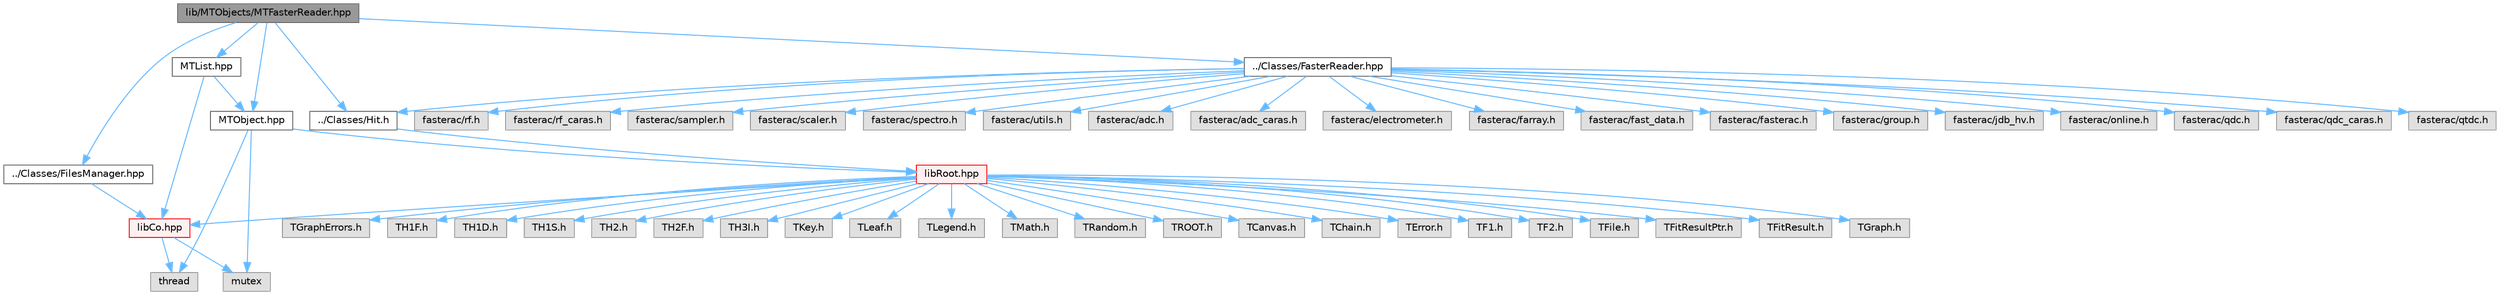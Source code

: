 digraph "lib/MTObjects/MTFasterReader.hpp"
{
 // LATEX_PDF_SIZE
  bgcolor="transparent";
  edge [fontname=Helvetica,fontsize=10,labelfontname=Helvetica,labelfontsize=10];
  node [fontname=Helvetica,fontsize=10,shape=box,height=0.2,width=0.4];
  Node1 [id="Node000001",label="lib/MTObjects/MTFasterReader.hpp",height=0.2,width=0.4,color="gray40", fillcolor="grey60", style="filled", fontcolor="black",tooltip=" "];
  Node1 -> Node2 [id="edge1_Node000001_Node000002",color="steelblue1",style="solid",tooltip=" "];
  Node2 [id="Node000002",label="../Classes/Hit.h",height=0.2,width=0.4,color="grey40", fillcolor="white", style="filled",URL="$_hit_8h.html",tooltip=" "];
  Node2 -> Node3 [id="edge2_Node000002_Node000003",color="steelblue1",style="solid",tooltip=" "];
  Node3 [id="Node000003",label="libRoot.hpp",height=0.2,width=0.4,color="red", fillcolor="#FFF0F0", style="filled",URL="$lib_root_8hpp.html",tooltip=" "];
  Node3 -> Node4 [id="edge3_Node000003_Node000004",color="steelblue1",style="solid",tooltip=" "];
  Node4 [id="Node000004",label="libCo.hpp",height=0.2,width=0.4,color="red", fillcolor="#FFF0F0", style="filled",URL="$lib_co_8hpp.html",tooltip=" "];
  Node4 -> Node13 [id="edge4_Node000004_Node000013",color="steelblue1",style="solid",tooltip=" "];
  Node13 [id="Node000013",label="mutex",height=0.2,width=0.4,color="grey60", fillcolor="#E0E0E0", style="filled",tooltip=" "];
  Node4 -> Node18 [id="edge5_Node000004_Node000018",color="steelblue1",style="solid",tooltip=" "];
  Node18 [id="Node000018",label="thread",height=0.2,width=0.4,color="grey60", fillcolor="#E0E0E0", style="filled",tooltip=" "];
  Node3 -> Node31 [id="edge6_Node000003_Node000031",color="steelblue1",style="solid",tooltip=" "];
  Node31 [id="Node000031",label="TCanvas.h",height=0.2,width=0.4,color="grey60", fillcolor="#E0E0E0", style="filled",tooltip=" "];
  Node3 -> Node32 [id="edge7_Node000003_Node000032",color="steelblue1",style="solid",tooltip=" "];
  Node32 [id="Node000032",label="TChain.h",height=0.2,width=0.4,color="grey60", fillcolor="#E0E0E0", style="filled",tooltip=" "];
  Node3 -> Node33 [id="edge8_Node000003_Node000033",color="steelblue1",style="solid",tooltip=" "];
  Node33 [id="Node000033",label="TError.h",height=0.2,width=0.4,color="grey60", fillcolor="#E0E0E0", style="filled",tooltip=" "];
  Node3 -> Node34 [id="edge9_Node000003_Node000034",color="steelblue1",style="solid",tooltip=" "];
  Node34 [id="Node000034",label="TF1.h",height=0.2,width=0.4,color="grey60", fillcolor="#E0E0E0", style="filled",tooltip=" "];
  Node3 -> Node35 [id="edge10_Node000003_Node000035",color="steelblue1",style="solid",tooltip=" "];
  Node35 [id="Node000035",label="TF2.h",height=0.2,width=0.4,color="grey60", fillcolor="#E0E0E0", style="filled",tooltip=" "];
  Node3 -> Node36 [id="edge11_Node000003_Node000036",color="steelblue1",style="solid",tooltip=" "];
  Node36 [id="Node000036",label="TFile.h",height=0.2,width=0.4,color="grey60", fillcolor="#E0E0E0", style="filled",tooltip=" "];
  Node3 -> Node37 [id="edge12_Node000003_Node000037",color="steelblue1",style="solid",tooltip=" "];
  Node37 [id="Node000037",label="TFitResultPtr.h",height=0.2,width=0.4,color="grey60", fillcolor="#E0E0E0", style="filled",tooltip=" "];
  Node3 -> Node38 [id="edge13_Node000003_Node000038",color="steelblue1",style="solid",tooltip=" "];
  Node38 [id="Node000038",label="TFitResult.h",height=0.2,width=0.4,color="grey60", fillcolor="#E0E0E0", style="filled",tooltip=" "];
  Node3 -> Node39 [id="edge14_Node000003_Node000039",color="steelblue1",style="solid",tooltip=" "];
  Node39 [id="Node000039",label="TGraph.h",height=0.2,width=0.4,color="grey60", fillcolor="#E0E0E0", style="filled",tooltip=" "];
  Node3 -> Node40 [id="edge15_Node000003_Node000040",color="steelblue1",style="solid",tooltip=" "];
  Node40 [id="Node000040",label="TGraphErrors.h",height=0.2,width=0.4,color="grey60", fillcolor="#E0E0E0", style="filled",tooltip=" "];
  Node3 -> Node41 [id="edge16_Node000003_Node000041",color="steelblue1",style="solid",tooltip=" "];
  Node41 [id="Node000041",label="TH1F.h",height=0.2,width=0.4,color="grey60", fillcolor="#E0E0E0", style="filled",tooltip=" "];
  Node3 -> Node42 [id="edge17_Node000003_Node000042",color="steelblue1",style="solid",tooltip=" "];
  Node42 [id="Node000042",label="TH1D.h",height=0.2,width=0.4,color="grey60", fillcolor="#E0E0E0", style="filled",tooltip=" "];
  Node3 -> Node43 [id="edge18_Node000003_Node000043",color="steelblue1",style="solid",tooltip=" "];
  Node43 [id="Node000043",label="TH1S.h",height=0.2,width=0.4,color="grey60", fillcolor="#E0E0E0", style="filled",tooltip=" "];
  Node3 -> Node44 [id="edge19_Node000003_Node000044",color="steelblue1",style="solid",tooltip=" "];
  Node44 [id="Node000044",label="TH2.h",height=0.2,width=0.4,color="grey60", fillcolor="#E0E0E0", style="filled",tooltip=" "];
  Node3 -> Node45 [id="edge20_Node000003_Node000045",color="steelblue1",style="solid",tooltip=" "];
  Node45 [id="Node000045",label="TH2F.h",height=0.2,width=0.4,color="grey60", fillcolor="#E0E0E0", style="filled",tooltip=" "];
  Node3 -> Node46 [id="edge21_Node000003_Node000046",color="steelblue1",style="solid",tooltip=" "];
  Node46 [id="Node000046",label="TH3I.h",height=0.2,width=0.4,color="grey60", fillcolor="#E0E0E0", style="filled",tooltip=" "];
  Node3 -> Node47 [id="edge22_Node000003_Node000047",color="steelblue1",style="solid",tooltip=" "];
  Node47 [id="Node000047",label="TKey.h",height=0.2,width=0.4,color="grey60", fillcolor="#E0E0E0", style="filled",tooltip=" "];
  Node3 -> Node48 [id="edge23_Node000003_Node000048",color="steelblue1",style="solid",tooltip=" "];
  Node48 [id="Node000048",label="TLeaf.h",height=0.2,width=0.4,color="grey60", fillcolor="#E0E0E0", style="filled",tooltip=" "];
  Node3 -> Node49 [id="edge24_Node000003_Node000049",color="steelblue1",style="solid",tooltip=" "];
  Node49 [id="Node000049",label="TLegend.h",height=0.2,width=0.4,color="grey60", fillcolor="#E0E0E0", style="filled",tooltip=" "];
  Node3 -> Node50 [id="edge25_Node000003_Node000050",color="steelblue1",style="solid",tooltip=" "];
  Node50 [id="Node000050",label="TMath.h",height=0.2,width=0.4,color="grey60", fillcolor="#E0E0E0", style="filled",tooltip=" "];
  Node3 -> Node51 [id="edge26_Node000003_Node000051",color="steelblue1",style="solid",tooltip=" "];
  Node51 [id="Node000051",label="TRandom.h",height=0.2,width=0.4,color="grey60", fillcolor="#E0E0E0", style="filled",tooltip=" "];
  Node3 -> Node52 [id="edge27_Node000003_Node000052",color="steelblue1",style="solid",tooltip=" "];
  Node52 [id="Node000052",label="TROOT.h",height=0.2,width=0.4,color="grey60", fillcolor="#E0E0E0", style="filled",tooltip=" "];
  Node1 -> Node60 [id="edge28_Node000001_Node000060",color="steelblue1",style="solid",tooltip=" "];
  Node60 [id="Node000060",label="../Classes/FasterReader.hpp",height=0.2,width=0.4,color="grey40", fillcolor="white", style="filled",URL="$_faster_reader_8hpp.html",tooltip=" "];
  Node60 -> Node2 [id="edge29_Node000060_Node000002",color="steelblue1",style="solid",tooltip=" "];
  Node60 -> Node61 [id="edge30_Node000060_Node000061",color="steelblue1",style="solid",tooltip=" "];
  Node61 [id="Node000061",label="fasterac/adc.h",height=0.2,width=0.4,color="grey60", fillcolor="#E0E0E0", style="filled",tooltip=" "];
  Node60 -> Node62 [id="edge31_Node000060_Node000062",color="steelblue1",style="solid",tooltip=" "];
  Node62 [id="Node000062",label="fasterac/adc_caras.h",height=0.2,width=0.4,color="grey60", fillcolor="#E0E0E0", style="filled",tooltip=" "];
  Node60 -> Node63 [id="edge32_Node000060_Node000063",color="steelblue1",style="solid",tooltip=" "];
  Node63 [id="Node000063",label="fasterac/electrometer.h",height=0.2,width=0.4,color="grey60", fillcolor="#E0E0E0", style="filled",tooltip=" "];
  Node60 -> Node64 [id="edge33_Node000060_Node000064",color="steelblue1",style="solid",tooltip=" "];
  Node64 [id="Node000064",label="fasterac/farray.h",height=0.2,width=0.4,color="grey60", fillcolor="#E0E0E0", style="filled",tooltip=" "];
  Node60 -> Node65 [id="edge34_Node000060_Node000065",color="steelblue1",style="solid",tooltip=" "];
  Node65 [id="Node000065",label="fasterac/fast_data.h",height=0.2,width=0.4,color="grey60", fillcolor="#E0E0E0", style="filled",tooltip=" "];
  Node60 -> Node66 [id="edge35_Node000060_Node000066",color="steelblue1",style="solid",tooltip=" "];
  Node66 [id="Node000066",label="fasterac/fasterac.h",height=0.2,width=0.4,color="grey60", fillcolor="#E0E0E0", style="filled",tooltip=" "];
  Node60 -> Node67 [id="edge36_Node000060_Node000067",color="steelblue1",style="solid",tooltip=" "];
  Node67 [id="Node000067",label="fasterac/group.h",height=0.2,width=0.4,color="grey60", fillcolor="#E0E0E0", style="filled",tooltip=" "];
  Node60 -> Node68 [id="edge37_Node000060_Node000068",color="steelblue1",style="solid",tooltip=" "];
  Node68 [id="Node000068",label="fasterac/jdb_hv.h",height=0.2,width=0.4,color="grey60", fillcolor="#E0E0E0", style="filled",tooltip=" "];
  Node60 -> Node69 [id="edge38_Node000060_Node000069",color="steelblue1",style="solid",tooltip=" "];
  Node69 [id="Node000069",label="fasterac/online.h",height=0.2,width=0.4,color="grey60", fillcolor="#E0E0E0", style="filled",tooltip=" "];
  Node60 -> Node70 [id="edge39_Node000060_Node000070",color="steelblue1",style="solid",tooltip=" "];
  Node70 [id="Node000070",label="fasterac/qdc.h",height=0.2,width=0.4,color="grey60", fillcolor="#E0E0E0", style="filled",tooltip=" "];
  Node60 -> Node71 [id="edge40_Node000060_Node000071",color="steelblue1",style="solid",tooltip=" "];
  Node71 [id="Node000071",label="fasterac/qdc_caras.h",height=0.2,width=0.4,color="grey60", fillcolor="#E0E0E0", style="filled",tooltip=" "];
  Node60 -> Node72 [id="edge41_Node000060_Node000072",color="steelblue1",style="solid",tooltip=" "];
  Node72 [id="Node000072",label="fasterac/qtdc.h",height=0.2,width=0.4,color="grey60", fillcolor="#E0E0E0", style="filled",tooltip=" "];
  Node60 -> Node73 [id="edge42_Node000060_Node000073",color="steelblue1",style="solid",tooltip=" "];
  Node73 [id="Node000073",label="fasterac/rf.h",height=0.2,width=0.4,color="grey60", fillcolor="#E0E0E0", style="filled",tooltip=" "];
  Node60 -> Node74 [id="edge43_Node000060_Node000074",color="steelblue1",style="solid",tooltip=" "];
  Node74 [id="Node000074",label="fasterac/rf_caras.h",height=0.2,width=0.4,color="grey60", fillcolor="#E0E0E0", style="filled",tooltip=" "];
  Node60 -> Node75 [id="edge44_Node000060_Node000075",color="steelblue1",style="solid",tooltip=" "];
  Node75 [id="Node000075",label="fasterac/sampler.h",height=0.2,width=0.4,color="grey60", fillcolor="#E0E0E0", style="filled",tooltip=" "];
  Node60 -> Node76 [id="edge45_Node000060_Node000076",color="steelblue1",style="solid",tooltip=" "];
  Node76 [id="Node000076",label="fasterac/scaler.h",height=0.2,width=0.4,color="grey60", fillcolor="#E0E0E0", style="filled",tooltip=" "];
  Node60 -> Node77 [id="edge46_Node000060_Node000077",color="steelblue1",style="solid",tooltip=" "];
  Node77 [id="Node000077",label="fasterac/spectro.h",height=0.2,width=0.4,color="grey60", fillcolor="#E0E0E0", style="filled",tooltip=" "];
  Node60 -> Node78 [id="edge47_Node000060_Node000078",color="steelblue1",style="solid",tooltip=" "];
  Node78 [id="Node000078",label="fasterac/utils.h",height=0.2,width=0.4,color="grey60", fillcolor="#E0E0E0", style="filled",tooltip=" "];
  Node1 -> Node79 [id="edge48_Node000001_Node000079",color="steelblue1",style="solid",tooltip=" "];
  Node79 [id="Node000079",label="../Classes/FilesManager.hpp",height=0.2,width=0.4,color="grey40", fillcolor="white", style="filled",URL="$_files_manager_8hpp.html",tooltip=" "];
  Node79 -> Node4 [id="edge49_Node000079_Node000004",color="steelblue1",style="solid",tooltip=" "];
  Node1 -> Node80 [id="edge50_Node000001_Node000080",color="steelblue1",style="solid",tooltip=" "];
  Node80 [id="Node000080",label="MTObject.hpp",height=0.2,width=0.4,color="grey40", fillcolor="white", style="filled",URL="$_m_t_object_8hpp.html",tooltip=" "];
  Node80 -> Node18 [id="edge51_Node000080_Node000018",color="steelblue1",style="solid",tooltip=" "];
  Node80 -> Node13 [id="edge52_Node000080_Node000013",color="steelblue1",style="solid",tooltip=" "];
  Node80 -> Node3 [id="edge53_Node000080_Node000003",color="steelblue1",style="solid",tooltip=" "];
  Node1 -> Node81 [id="edge54_Node000001_Node000081",color="steelblue1",style="solid",tooltip=" "];
  Node81 [id="Node000081",label="MTList.hpp",height=0.2,width=0.4,color="grey40", fillcolor="white", style="filled",URL="$_m_t_list_8hpp.html",tooltip=" "];
  Node81 -> Node80 [id="edge55_Node000081_Node000080",color="steelblue1",style="solid",tooltip=" "];
  Node81 -> Node4 [id="edge56_Node000081_Node000004",color="steelblue1",style="solid",tooltip=" "];
}
